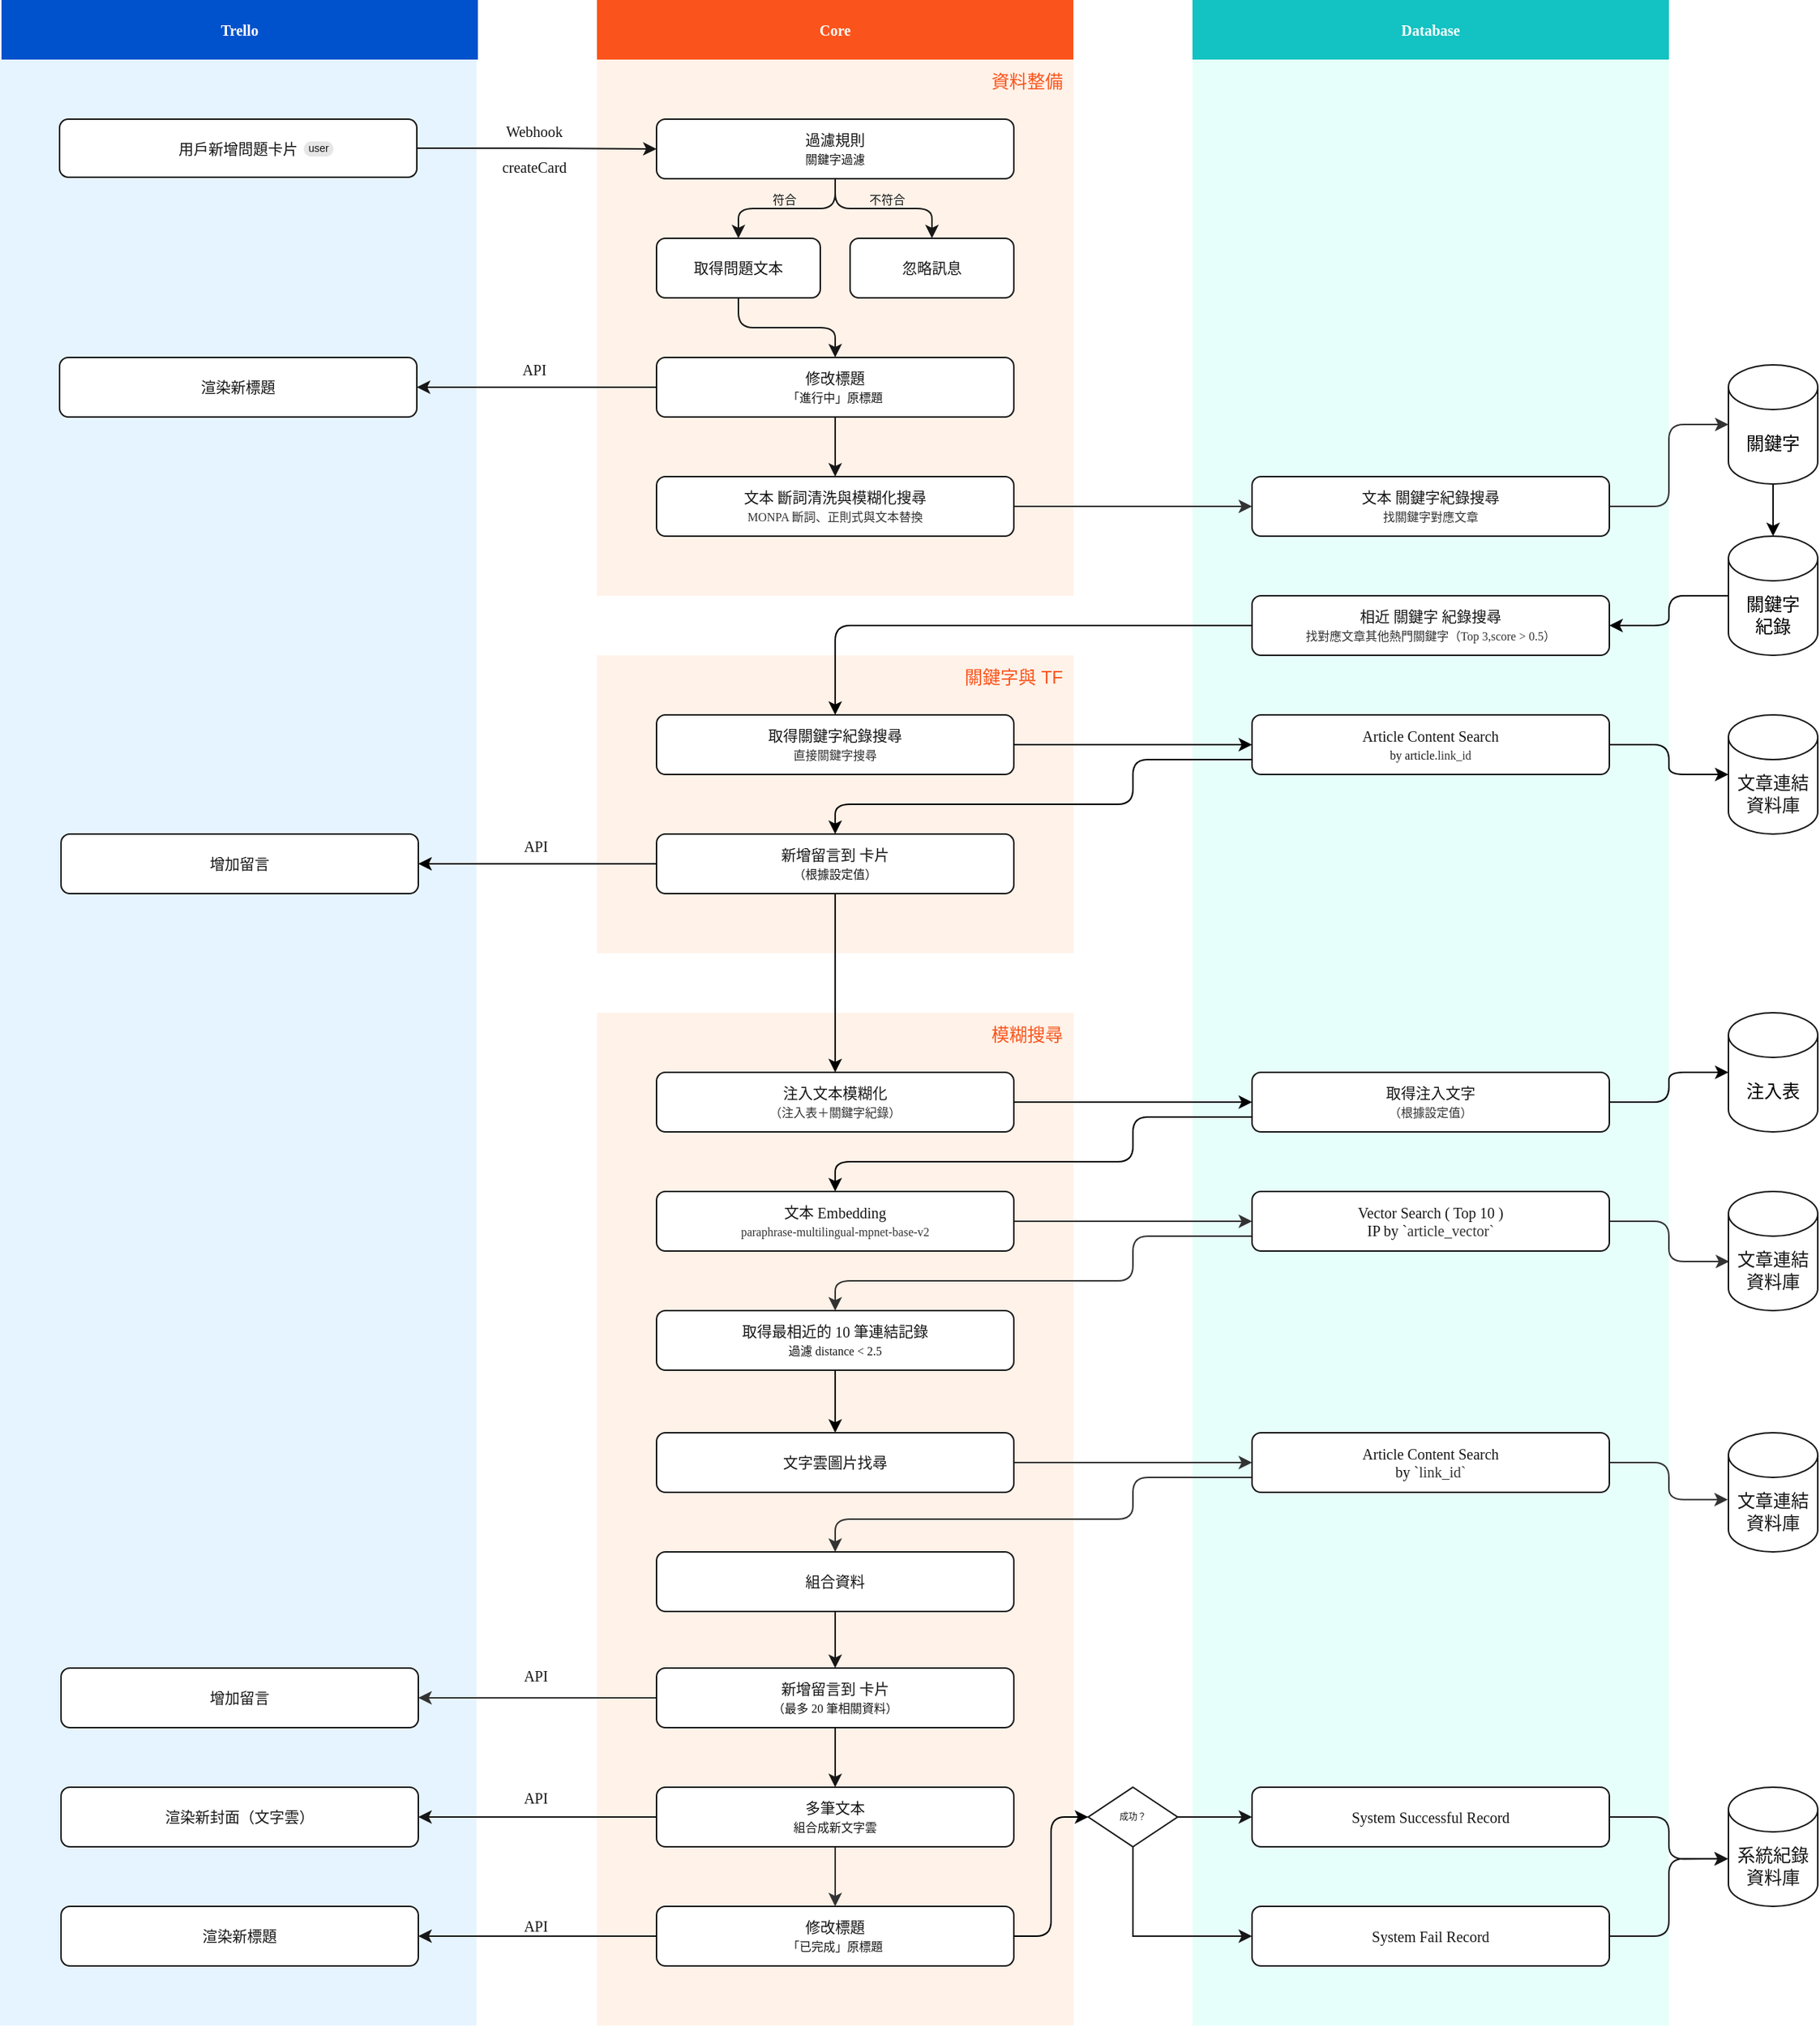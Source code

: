 <mxfile>
    <diagram name="WorkFlow" id="9sm9V-_68C3-Qy4svXuR">
        <mxGraphModel dx="767" dy="528" grid="1" gridSize="10" guides="1" tooltips="1" connect="1" arrows="1" fold="1" page="1" pageScale="1" pageWidth="827" pageHeight="1169" background="#ffffff" math="0" shadow="0">
            <root>
                <mxCell id="0"/>
                <mxCell id="1" parent="0"/>
                <mxCell id="O6NVzKSSJd5-l15zusu2-60" value="" style="rounded=0;whiteSpace=wrap;html=1;fillColor=#fff2e8;strokeColor=none;fontFamily=Verdana;fontSize=10;" vertex="1" parent="1">
                    <mxGeometry x="440" y="480" width="320" height="200" as="geometry"/>
                </mxCell>
                <mxCell id="60" value="" style="rounded=0;whiteSpace=wrap;html=1;fillColor=#fff2e8;strokeColor=none;fontFamily=Verdana;fontSize=10;" vertex="1" parent="1">
                    <mxGeometry x="440" y="80" width="320" height="360" as="geometry"/>
                </mxCell>
                <mxCell id="V8K_3CjFL63me8gpBaYt-1" value="" style="rounded=0;whiteSpace=wrap;html=1;fillColor=#e6f4ff;strokeColor=none;fontFamily=Verdana;fontSize=10;container=0;" parent="1" vertex="1">
                    <mxGeometry x="39" y="80" width="320" height="1320" as="geometry"/>
                </mxCell>
                <mxCell id="V8K_3CjFL63me8gpBaYt-2" value="Trello" style="rounded=0;whiteSpace=wrap;html=1;strokeColor=none;fillColor=#0052CC;fontStyle=1;fontColor=#ffffff;fontFamily=Verdana;fontSize=10;" parent="1" vertex="1">
                    <mxGeometry x="40" y="40" width="320" height="40" as="geometry"/>
                </mxCell>
                <mxCell id="V8K_3CjFL63me8gpBaYt-3" value="Core" style="rounded=0;whiteSpace=wrap;html=1;strokeColor=none;fillColor=#FA541C;fontStyle=1;fontColor=#FFFFFF;fontFamily=Verdana;fontSize=10;" parent="1" vertex="1">
                    <mxGeometry x="440" y="40" width="320" height="40" as="geometry"/>
                </mxCell>
                <mxCell id="V8K_3CjFL63me8gpBaYt-4" value="" style="rounded=0;whiteSpace=wrap;html=1;fillColor=#fff2e8;strokeColor=none;fontFamily=Verdana;fontSize=10;" parent="1" vertex="1">
                    <mxGeometry x="440" y="720" width="320" height="680" as="geometry"/>
                </mxCell>
                <mxCell id="V8K_3CjFL63me8gpBaYt-5" value="Database" style="rounded=0;whiteSpace=wrap;html=1;fontStyle=1;fontColor=#FFFFFF;fillColor=#13c2c2;strokeColor=none;fontFamily=Verdana;fontSize=10;" parent="1" vertex="1">
                    <mxGeometry x="840" y="40" width="320" height="40" as="geometry"/>
                </mxCell>
                <mxCell id="V8K_3CjFL63me8gpBaYt-6" value="" style="rounded=0;whiteSpace=wrap;html=1;fillColor=#e6fffb;strokeColor=none;fontFamily=Verdana;fontSize=10;" parent="1" vertex="1">
                    <mxGeometry x="840" y="80" width="320" height="1320" as="geometry"/>
                </mxCell>
                <mxCell id="V8K_3CjFL63me8gpBaYt-9" value="" style="edgeStyle=orthogonalEdgeStyle;rounded=0;orthogonalLoop=1;jettySize=auto;html=1;fontFamily=Verdana;fontSize=10;strokeColor=#171717;entryX=0;entryY=0.5;entryDx=0;entryDy=0;" parent="1" source="V8K_3CjFL63me8gpBaYt-7" target="48" edge="1">
                    <mxGeometry relative="1" as="geometry"/>
                </mxCell>
                <mxCell id="V8K_3CjFL63me8gpBaYt-11" style="edgeStyle=orthogonalEdgeStyle;rounded=1;orthogonalLoop=1;jettySize=auto;html=1;fontFamily=Verdana;fontSize=10;strokeColor=#171717;entryX=0.5;entryY=0;entryDx=0;entryDy=0;" parent="1" source="V8K_3CjFL63me8gpBaYt-8" target="41" edge="1">
                    <mxGeometry relative="1" as="geometry"/>
                </mxCell>
                <mxCell id="V8K_3CjFL63me8gpBaYt-8" value="取得問題文本" style="whiteSpace=wrap;html=1;rounded=1;fontFamily=Verdana;fontSize=10;fillColor=#FFFFFF;strokeColor=#171717;fontColor=#171717;" parent="1" vertex="1">
                    <mxGeometry x="480" y="200" width="110" height="40" as="geometry"/>
                </mxCell>
                <mxCell id="16" style="edgeStyle=none;rounded=1;html=1;entryX=0;entryY=0.5;entryDx=0;entryDy=0;strokeColor=#333333;" parent="1" source="V8K_3CjFL63me8gpBaYt-10" target="V8K_3CjFL63me8gpBaYt-28" edge="1">
                    <mxGeometry relative="1" as="geometry"/>
                </mxCell>
                <mxCell id="V8K_3CjFL63me8gpBaYt-10" value="文本 Embedding&lt;br style=&quot;font-size: 10px;&quot;&gt;&lt;font color=&quot;#333333&quot; style=&quot;font-size: 8px;&quot;&gt;paraphrase-multilingual-mpnet-base-v2&lt;/font&gt;" style="whiteSpace=wrap;html=1;rounded=1;fontFamily=Verdana;fontSize=10;fillColor=#FFFFFF;strokeColor=#171717;fontColor=#171717;" parent="1" vertex="1">
                    <mxGeometry x="480" y="840" width="240" height="40" as="geometry"/>
                </mxCell>
                <mxCell id="12" style="rounded=1;html=1;strokeColor=#333333;entryX=0;entryY=0.5;entryDx=0;entryDy=0;exitX=1;exitY=0.5;exitDx=0;exitDy=0;" parent="1" source="V8K_3CjFL63me8gpBaYt-18" target="3X4MqjeO4IpV3ZYWQY2A-2" edge="1">
                    <mxGeometry relative="1" as="geometry"/>
                </mxCell>
                <mxCell id="58" style="edgeStyle=orthogonalEdgeStyle;html=1;" edge="1" parent="1" source="V8K_3CjFL63me8gpBaYt-14" target="V8K_3CjFL63me8gpBaYt-18">
                    <mxGeometry relative="1" as="geometry"/>
                </mxCell>
                <mxCell id="V8K_3CjFL63me8gpBaYt-14" value="取得最相近的 10 筆連結記錄&lt;br&gt;&lt;font style=&quot;font-size: 8px;&quot;&gt;過濾&amp;nbsp;distance &amp;lt; 2.5&lt;/font&gt;" style="whiteSpace=wrap;html=1;rounded=1;fontFamily=Verdana;fontSize=10;fillColor=#FFFFFF;strokeColor=#171717;fontColor=#171717;" parent="1" vertex="1">
                    <mxGeometry x="480" y="920" width="240" height="40" as="geometry"/>
                </mxCell>
                <mxCell id="V8K_3CjFL63me8gpBaYt-18" value="文字雲圖片找尋" style="whiteSpace=wrap;html=1;rounded=1;fontFamily=Verdana;fontSize=10;fillColor=#FFFFFF;strokeColor=#171717;fontColor=#171717;" parent="1" vertex="1">
                    <mxGeometry x="480" y="1002" width="240" height="40" as="geometry"/>
                </mxCell>
                <mxCell id="V8K_3CjFL63me8gpBaYt-23" style="edgeStyle=orthogonalEdgeStyle;rounded=1;orthogonalLoop=1;jettySize=auto;html=1;entryX=0.5;entryY=0;entryDx=0;entryDy=0;fontFamily=Verdana;fontSize=10;strokeColor=#171717;" parent="1" source="V8K_3CjFL63me8gpBaYt-21" target="V8K_3CjFL63me8gpBaYt-22" edge="1">
                    <mxGeometry relative="1" as="geometry"/>
                </mxCell>
                <mxCell id="V8K_3CjFL63me8gpBaYt-21" value="組合資料" style="whiteSpace=wrap;html=1;rounded=1;fontFamily=Verdana;fontSize=10;fillColor=#FFFFFF;strokeColor=#171717;fontColor=#171717;" parent="1" vertex="1">
                    <mxGeometry x="480" y="1082" width="240" height="40" as="geometry"/>
                </mxCell>
                <mxCell id="V8K_3CjFL63me8gpBaYt-27" style="edgeStyle=orthogonalEdgeStyle;rounded=0;orthogonalLoop=1;jettySize=auto;html=1;fontFamily=Verdana;fontSize=10;strokeColor=#171717;" parent="1" source="V8K_3CjFL63me8gpBaYt-22" target="V8K_3CjFL63me8gpBaYt-26" edge="1">
                    <mxGeometry relative="1" as="geometry"/>
                </mxCell>
                <mxCell id="3" style="edgeStyle=none;rounded=1;html=1;entryX=1;entryY=0.5;entryDx=0;entryDy=0;exitX=0;exitY=0.5;exitDx=0;exitDy=0;strokeColor=#333333;" parent="1" source="V8K_3CjFL63me8gpBaYt-22" target="V8K_3CjFL63me8gpBaYt-38" edge="1">
                    <mxGeometry relative="1" as="geometry">
                        <Array as="points"/>
                    </mxGeometry>
                </mxCell>
                <mxCell id="V8K_3CjFL63me8gpBaYt-22" value="新增留言到 卡片&lt;br style=&quot;font-size: 10px;&quot;&gt;&lt;font style=&quot;font-size: 8px;&quot;&gt;（最多 20 筆相關資料）&lt;/font&gt;" style="whiteSpace=wrap;html=1;rounded=1;fontFamily=Verdana;fontSize=10;fillColor=#FFFFFF;strokeColor=#171717;fontColor=#171717;" parent="1" vertex="1">
                    <mxGeometry x="480" y="1160" width="240" height="40" as="geometry"/>
                </mxCell>
                <mxCell id="V8K_3CjFL63me8gpBaYt-36" style="edgeStyle=orthogonalEdgeStyle;rounded=1;orthogonalLoop=1;jettySize=auto;html=1;fontFamily=Verdana;fontSize=10;strokeColor=#171717;entryX=1;entryY=0.5;entryDx=0;entryDy=0;" parent="1" source="V8K_3CjFL63me8gpBaYt-26" target="V8K_3CjFL63me8gpBaYt-35" edge="1">
                    <mxGeometry relative="1" as="geometry">
                        <Array as="points">
                            <mxPoint x="430" y="1260"/>
                            <mxPoint x="430" y="1260"/>
                        </Array>
                    </mxGeometry>
                </mxCell>
                <mxCell id="29" style="edgeStyle=none;rounded=1;html=1;entryX=0.5;entryY=0;entryDx=0;entryDy=0;strokeColor=#333333;" parent="1" source="V8K_3CjFL63me8gpBaYt-26" target="24" edge="1">
                    <mxGeometry relative="1" as="geometry"/>
                </mxCell>
                <mxCell id="V8K_3CjFL63me8gpBaYt-26" value="&lt;div&gt;多筆文本&lt;/div&gt;&lt;div&gt;&lt;font style=&quot;font-size: 8px;&quot;&gt;組合成新文字雲&lt;/font&gt;&lt;/div&gt;" style="whiteSpace=wrap;html=1;rounded=1;fontFamily=Verdana;fontSize=10;fillColor=#FFFFFF;strokeColor=#171717;fontColor=#171717;" parent="1" vertex="1">
                    <mxGeometry x="480" y="1240" width="240" height="40" as="geometry"/>
                </mxCell>
                <mxCell id="17" style="edgeStyle=orthogonalEdgeStyle;rounded=1;html=1;exitX=0;exitY=0.75;exitDx=0;exitDy=0;entryX=0.5;entryY=0;entryDx=0;entryDy=0;strokeColor=#333333;" parent="1" source="V8K_3CjFL63me8gpBaYt-28" target="V8K_3CjFL63me8gpBaYt-14" edge="1">
                    <mxGeometry relative="1" as="geometry">
                        <Array as="points">
                            <mxPoint x="800" y="870"/>
                            <mxPoint x="800" y="900"/>
                            <mxPoint x="600" y="900"/>
                        </Array>
                    </mxGeometry>
                </mxCell>
                <mxCell id="21" style="edgeStyle=orthogonalEdgeStyle;rounded=1;html=1;strokeColor=#333333;entryX=0.008;entryY=0.588;entryDx=0;entryDy=0;entryPerimeter=0;" parent="1" source="V8K_3CjFL63me8gpBaYt-28" target="13" edge="1">
                    <mxGeometry relative="1" as="geometry">
                        <mxPoint x="1180" y="460" as="targetPoint"/>
                    </mxGeometry>
                </mxCell>
                <mxCell id="V8K_3CjFL63me8gpBaYt-28" value="Vector Search ( Top 10 )&lt;br&gt;IP by `&lt;span style=&quot;color: rgb(51, 51, 51); text-align: left;&quot;&gt;article_vector`&lt;/span&gt;" style="whiteSpace=wrap;html=1;rounded=1;fontFamily=Verdana;fontSize=10;fillColor=#FFFFFF;strokeColor=#171717;fontColor=#171717;" parent="1" vertex="1">
                    <mxGeometry x="880" y="840" width="240" height="40" as="geometry"/>
                </mxCell>
                <mxCell id="V8K_3CjFL63me8gpBaYt-34" value="Webhook&lt;br&gt;&lt;br&gt;createCard" style="text;html=1;align=center;verticalAlign=middle;whiteSpace=wrap;rounded=0;fontFamily=Verdana;fontSize=10;fontColor=#171717;" parent="1" vertex="1">
                    <mxGeometry x="368" y="125" width="60" height="30" as="geometry"/>
                </mxCell>
                <mxCell id="V8K_3CjFL63me8gpBaYt-35" value="渲染新封面（文字雲）" style="whiteSpace=wrap;html=1;rounded=1;fontFamily=Verdana;fontSize=10;fillColor=#FFFFFF;strokeColor=#171717;fontColor=#171717;" parent="1" vertex="1">
                    <mxGeometry x="80" y="1240" width="240" height="40" as="geometry"/>
                </mxCell>
                <mxCell id="V8K_3CjFL63me8gpBaYt-37" value="API&lt;br&gt;&lt;br&gt;&amp;nbsp;" style="text;html=1;strokeColor=none;fillColor=none;align=center;verticalAlign=middle;whiteSpace=wrap;rounded=0;fontFamily=Verdana;fontSize=10;fontColor=#171717;" parent="1" vertex="1">
                    <mxGeometry x="369" y="1244" width="60" height="30" as="geometry"/>
                </mxCell>
                <mxCell id="V8K_3CjFL63me8gpBaYt-38" value="增加留言" style="whiteSpace=wrap;html=1;rounded=1;fontFamily=Verdana;fontSize=10;fillColor=#FFFFFF;strokeColor=#171717;fontColor=#171717;" parent="1" vertex="1">
                    <mxGeometry x="80" y="1160" width="240" height="40" as="geometry"/>
                </mxCell>
                <mxCell id="20" style="edgeStyle=orthogonalEdgeStyle;rounded=1;html=1;entryX=-0.007;entryY=0.561;entryDx=0;entryDy=0;entryPerimeter=0;strokeColor=#333333;exitX=1;exitY=0.5;exitDx=0;exitDy=0;" parent="1" source="3X4MqjeO4IpV3ZYWQY2A-2" target="FDVRgcC-wKnDVl125Zgy-4" edge="1">
                    <mxGeometry relative="1" as="geometry"/>
                </mxCell>
                <mxCell id="22" style="edgeStyle=orthogonalEdgeStyle;rounded=1;html=1;entryX=0.5;entryY=0;entryDx=0;entryDy=0;strokeColor=#333333;exitX=0;exitY=0.75;exitDx=0;exitDy=0;" parent="1" source="3X4MqjeO4IpV3ZYWQY2A-2" target="V8K_3CjFL63me8gpBaYt-21" edge="1">
                    <mxGeometry relative="1" as="geometry">
                        <Array as="points">
                            <mxPoint x="800" y="1032"/>
                            <mxPoint x="800" y="1060"/>
                            <mxPoint x="600" y="1060"/>
                        </Array>
                    </mxGeometry>
                </mxCell>
                <mxCell id="3X4MqjeO4IpV3ZYWQY2A-2" value="Article Content Search&lt;br&gt;by `&lt;span style=&quot;color: rgb(51, 51, 51); text-align: left;&quot;&gt;link_id`&lt;/span&gt;" style="whiteSpace=wrap;html=1;rounded=1;fontFamily=Verdana;fontSize=10;fillColor=#FFFFFF;strokeColor=#171717;fontColor=#171717;" parent="1" vertex="1">
                    <mxGeometry x="880" y="1002" width="240" height="40" as="geometry"/>
                </mxCell>
                <mxCell id="V8K_3CjFL63me8gpBaYt-40" value="API&lt;br&gt;&lt;br&gt;&amp;nbsp;" style="text;html=1;strokeColor=none;fillColor=none;align=center;verticalAlign=middle;whiteSpace=wrap;rounded=0;fontFamily=Verdana;fontSize=10;rotation=0;fontColor=#171717;" parent="1" vertex="1">
                    <mxGeometry x="364" y="1162" width="70" height="30" as="geometry"/>
                </mxCell>
                <mxCell id="yYvPFHQDiT7R_AS0McZf-60" style="edgeStyle=orthogonalEdgeStyle;html=1;fontSize=6;fontColor=#fa541c;endArrow=classic;endFill=1;" edge="1" parent="1" source="FDVRgcC-wKnDVl125Zgy-2" target="3lyVW4Iy9-OT80bif2oz-60">
                    <mxGeometry relative="1" as="geometry"/>
                </mxCell>
                <mxCell id="FDVRgcC-wKnDVl125Zgy-2" value="&lt;span style=&quot;color: rgb(0, 0, 0);&quot;&gt;關鍵字&lt;/span&gt;" style="shape=cylinder3;whiteSpace=wrap;html=1;boundedLbl=1;backgroundOutline=1;size=15;fillColor=#FFFFFF;strokeColor=#171717;fontColor=#171717;fontFamily=Helvetica;" parent="1" vertex="1">
                    <mxGeometry x="1200" y="285" width="60" height="80" as="geometry"/>
                </mxCell>
                <mxCell id="FDVRgcC-wKnDVl125Zgy-4" value="文章連結資料庫" style="shape=cylinder3;whiteSpace=wrap;html=1;boundedLbl=1;backgroundOutline=1;size=15;fillColor=#FFFFFF;strokeColor=#171717;fontColor=#171717;" parent="1" vertex="1">
                    <mxGeometry x="1200" y="1002" width="60" height="80" as="geometry"/>
                </mxCell>
                <mxCell id="FDVRgcC-wKnDVl125Zgy-9" style="rounded=1;orthogonalLoop=1;jettySize=auto;html=1;entryX=-0.005;entryY=0.602;entryDx=0;entryDy=0;entryPerimeter=0;strokeColor=#171717;edgeStyle=orthogonalEdgeStyle;" parent="1" source="FDVRgcC-wKnDVl125Zgy-5" target="FDVRgcC-wKnDVl125Zgy-6" edge="1">
                    <mxGeometry relative="1" as="geometry"/>
                </mxCell>
                <mxCell id="FDVRgcC-wKnDVl125Zgy-5" value="System Successful Record" style="whiteSpace=wrap;html=1;rounded=1;fontFamily=Verdana;fontSize=10;fillColor=#FFFFFF;strokeColor=#171717;fontColor=#171717;" parent="1" vertex="1">
                    <mxGeometry x="880" y="1240" width="240" height="40" as="geometry"/>
                </mxCell>
                <mxCell id="FDVRgcC-wKnDVl125Zgy-6" value="系統紀錄資料庫" style="shape=cylinder3;whiteSpace=wrap;html=1;boundedLbl=1;backgroundOutline=1;size=15;fillColor=#FFFFFF;strokeColor=#171717;fontColor=#171717;" parent="1" vertex="1">
                    <mxGeometry x="1200" y="1240" width="60" height="80" as="geometry"/>
                </mxCell>
                <mxCell id="FDVRgcC-wKnDVl125Zgy-10" style="rounded=1;orthogonalLoop=1;jettySize=auto;html=1;entryX=-0.005;entryY=0.6;entryDx=0;entryDy=0;entryPerimeter=0;strokeColor=#171717;edgeStyle=orthogonalEdgeStyle;" parent="1" source="FDVRgcC-wKnDVl125Zgy-8" target="FDVRgcC-wKnDVl125Zgy-6" edge="1">
                    <mxGeometry relative="1" as="geometry">
                        <mxPoint x="1190" y="810" as="targetPoint"/>
                    </mxGeometry>
                </mxCell>
                <mxCell id="FDVRgcC-wKnDVl125Zgy-8" value="System Fail Record" style="whiteSpace=wrap;html=1;rounded=1;fontFamily=Verdana;fontSize=10;fillColor=#FFFFFF;strokeColor=#171717;fontColor=#171717;" parent="1" vertex="1">
                    <mxGeometry x="880" y="1320" width="240" height="40" as="geometry"/>
                </mxCell>
                <mxCell id="FDVRgcC-wKnDVl125Zgy-17" style="edgeStyle=orthogonalEdgeStyle;rounded=1;orthogonalLoop=1;jettySize=auto;html=1;entryX=0;entryY=0.5;entryDx=0;entryDy=0;strokeColor=#171717;exitX=1;exitY=0.5;exitDx=0;exitDy=0;" parent="1" source="FDVRgcC-wKnDVl125Zgy-16" target="FDVRgcC-wKnDVl125Zgy-5" edge="1">
                    <mxGeometry relative="1" as="geometry">
                        <Array as="points"/>
                    </mxGeometry>
                </mxCell>
                <mxCell id="FDVRgcC-wKnDVl125Zgy-18" style="edgeStyle=orthogonalEdgeStyle;rounded=0;orthogonalLoop=1;jettySize=auto;html=1;entryX=0;entryY=0.5;entryDx=0;entryDy=0;strokeColor=#171717;" parent="1" source="FDVRgcC-wKnDVl125Zgy-16" target="FDVRgcC-wKnDVl125Zgy-8" edge="1">
                    <mxGeometry relative="1" as="geometry">
                        <Array as="points">
                            <mxPoint x="800" y="1340"/>
                        </Array>
                    </mxGeometry>
                </mxCell>
                <mxCell id="FDVRgcC-wKnDVl125Zgy-16" value="成功？" style="rhombus;whiteSpace=wrap;html=1;fontSize=6;fillColor=#FFFFFF;strokeColor=#171717;fontColor=#171717;" parent="1" vertex="1">
                    <mxGeometry x="770" y="1240" width="60" height="40" as="geometry"/>
                </mxCell>
                <mxCell id="8" style="edgeStyle=none;rounded=1;html=1;strokeColor=#333333;" parent="1" source="2" target="18" edge="1">
                    <mxGeometry relative="1" as="geometry"/>
                </mxCell>
                <mxCell id="2" value="文本 斷詞清洗與模糊化搜尋&lt;br&gt;&lt;font style=&quot;font-size: 8px;&quot; color=&quot;#333333&quot;&gt;MONPA 斷詞、正則式與文本替換&lt;/font&gt;" style="whiteSpace=wrap;html=1;rounded=1;fontFamily=Verdana;fontSize=10;fillColor=#FFFFFF;strokeColor=#171717;fontColor=#171717;" parent="1" vertex="1">
                    <mxGeometry x="480" y="360" width="240" height="40" as="geometry"/>
                </mxCell>
                <mxCell id="13" value="文章連結資料庫" style="shape=cylinder3;whiteSpace=wrap;html=1;boundedLbl=1;backgroundOutline=1;size=15;fillColor=#FFFFFF;strokeColor=#171717;fontColor=#171717;fontFamily=Helvetica;" parent="1" vertex="1">
                    <mxGeometry x="1200" y="840" width="60" height="80" as="geometry"/>
                </mxCell>
                <mxCell id="23" style="edgeStyle=orthogonalEdgeStyle;rounded=1;html=1;entryX=0;entryY=0.5;entryDx=0;entryDy=0;entryPerimeter=0;strokeColor=#333333;fontFamily=Helvetica;fontSize=12;exitX=1;exitY=0.5;exitDx=0;exitDy=0;" parent="1" source="18" target="FDVRgcC-wKnDVl125Zgy-2" edge="1">
                    <mxGeometry relative="1" as="geometry"/>
                </mxCell>
                <mxCell id="18" value="文本 關鍵字紀錄搜尋&lt;br style=&quot;border-color: var(--border-color);&quot;&gt;&lt;font color=&quot;#333333&quot;&gt;&lt;span style=&quot;font-size: 8px;&quot;&gt;找關鍵字對應文章&lt;/span&gt;&lt;/font&gt;" style="whiteSpace=wrap;html=1;rounded=1;fontFamily=Verdana;fontSize=10;fillColor=#FFFFFF;strokeColor=#171717;fontColor=#171717;" parent="1" vertex="1">
                    <mxGeometry x="880" y="360" width="240" height="40" as="geometry"/>
                </mxCell>
                <mxCell id="57" style="edgeStyle=orthogonalEdgeStyle;html=1;entryX=0;entryY=0.5;entryDx=0;entryDy=0;exitX=1;exitY=0.5;exitDx=0;exitDy=0;" edge="1" parent="1" source="24" target="FDVRgcC-wKnDVl125Zgy-16">
                    <mxGeometry relative="1" as="geometry"/>
                </mxCell>
                <mxCell id="24" value="&lt;div&gt;修改標題&lt;/div&gt;&lt;div&gt;&lt;font style=&quot;font-size: 8px;&quot;&gt;「已完成」原標題&lt;/font&gt;&lt;/div&gt;" style="whiteSpace=wrap;html=1;rounded=1;fontFamily=Verdana;fontSize=10;fillColor=#FFFFFF;strokeColor=#171717;fontColor=#171717;" parent="1" vertex="1">
                    <mxGeometry x="480" y="1320" width="240" height="40" as="geometry"/>
                </mxCell>
                <mxCell id="26" value="渲染新標題" style="whiteSpace=wrap;html=1;rounded=1;fontFamily=Verdana;fontSize=10;fillColor=#FFFFFF;strokeColor=#171717;fontColor=#171717;" parent="1" vertex="1">
                    <mxGeometry x="80" y="1320" width="240" height="40" as="geometry"/>
                </mxCell>
                <mxCell id="27" style="edgeStyle=orthogonalEdgeStyle;rounded=1;orthogonalLoop=1;jettySize=auto;html=1;fontFamily=Verdana;fontSize=10;strokeColor=#171717;entryX=1;entryY=0.5;entryDx=0;entryDy=0;exitX=0;exitY=0.5;exitDx=0;exitDy=0;" parent="1" source="24" target="26" edge="1">
                    <mxGeometry relative="1" as="geometry">
                        <Array as="points">
                            <mxPoint x="440" y="1340"/>
                            <mxPoint x="440" y="1340"/>
                        </Array>
                        <mxPoint x="480" y="930.0" as="sourcePoint"/>
                        <mxPoint x="320" y="930" as="targetPoint"/>
                    </mxGeometry>
                </mxCell>
                <mxCell id="28" value="API&lt;br&gt;&lt;br&gt;&amp;nbsp;" style="text;html=1;strokeColor=none;fillColor=none;align=center;verticalAlign=middle;whiteSpace=wrap;rounded=0;fontFamily=Verdana;fontSize=10;fontColor=#171717;" parent="1" vertex="1">
                    <mxGeometry x="369" y="1330" width="60" height="30" as="geometry"/>
                </mxCell>
                <mxCell id="51" style="edgeStyle=none;rounded=1;html=1;entryX=0.5;entryY=0;entryDx=0;entryDy=0;strokeColor=#171717;fontSize=8;fontColor=#171717;startArrow=none;startFill=0;endArrow=classic;endFill=1;" parent="1" source="41" target="2" edge="1">
                    <mxGeometry relative="1" as="geometry"/>
                </mxCell>
                <mxCell id="41" value="&lt;div&gt;修改標題&lt;/div&gt;&lt;div&gt;&lt;font style=&quot;font-size: 8px;&quot;&gt;「進行中」原標題&lt;/font&gt;&lt;/div&gt;" style="whiteSpace=wrap;html=1;rounded=1;fontFamily=Verdana;fontSize=10;fillColor=#FFFFFF;strokeColor=#171717;fontColor=#171717;" parent="1" vertex="1">
                    <mxGeometry x="480" y="280" width="240" height="40" as="geometry"/>
                </mxCell>
                <mxCell id="42" value="API&lt;br&gt;&lt;br&gt;&amp;nbsp;" style="text;html=1;strokeColor=none;fillColor=none;align=center;verticalAlign=middle;whiteSpace=wrap;rounded=0;fontFamily=Verdana;fontSize=10;fontColor=#171717;" parent="1" vertex="1">
                    <mxGeometry x="368" y="285" width="60" height="30" as="geometry"/>
                </mxCell>
                <mxCell id="43" style="edgeStyle=orthogonalEdgeStyle;rounded=1;orthogonalLoop=1;jettySize=auto;html=1;fontFamily=Verdana;fontSize=10;strokeColor=#171717;entryX=1;entryY=0.5;entryDx=0;entryDy=0;exitX=0;exitY=0.5;exitDx=0;exitDy=0;" parent="1" source="41" target="44" edge="1">
                    <mxGeometry relative="1" as="geometry">
                        <Array as="points">
                            <mxPoint x="399" y="300"/>
                            <mxPoint x="399" y="300"/>
                        </Array>
                        <mxPoint x="479" y="290.0" as="sourcePoint"/>
                        <mxPoint x="319" y="290" as="targetPoint"/>
                    </mxGeometry>
                </mxCell>
                <mxCell id="44" value="渲染新標題" style="whiteSpace=wrap;html=1;rounded=1;fontFamily=Verdana;fontSize=10;fillColor=#FFFFFF;strokeColor=#171717;fontColor=#171717;" parent="1" vertex="1">
                    <mxGeometry x="79" y="280" width="240" height="40" as="geometry"/>
                </mxCell>
                <mxCell id="50" style="edgeStyle=none;rounded=1;html=1;strokeColor=#171717;fontSize=8;fontColor=#171717;startArrow=none;startFill=0;endArrow=classic;endFill=1;entryX=0.5;entryY=0;entryDx=0;entryDy=0;" parent="1" source="48" target="V8K_3CjFL63me8gpBaYt-8" edge="1">
                    <mxGeometry relative="1" as="geometry">
                        <Array as="points">
                            <mxPoint x="600" y="180"/>
                            <mxPoint x="535" y="180"/>
                        </Array>
                    </mxGeometry>
                </mxCell>
                <mxCell id="53" style="edgeStyle=none;rounded=1;html=1;entryX=0.5;entryY=0;entryDx=0;entryDy=0;strokeColor=#171717;fontSize=8;fontColor=#171717;startArrow=none;startFill=0;endArrow=classic;endFill=1;exitX=0.5;exitY=1;exitDx=0;exitDy=0;" parent="1" source="48" target="52" edge="1">
                    <mxGeometry relative="1" as="geometry">
                        <Array as="points">
                            <mxPoint x="600" y="180"/>
                            <mxPoint x="665" y="180"/>
                        </Array>
                    </mxGeometry>
                </mxCell>
                <mxCell id="48" value="過濾規則&lt;br&gt;&lt;font style=&quot;font-size: 8px;&quot;&gt;關鍵字過濾&lt;/font&gt;" style="whiteSpace=wrap;html=1;rounded=1;fontFamily=Verdana;fontSize=10;fillColor=#FFFFFF;strokeColor=#171717;fontColor=#171717;" parent="1" vertex="1">
                    <mxGeometry x="480" y="120" width="240" height="40" as="geometry"/>
                </mxCell>
                <mxCell id="52" value="忽略訊息" style="whiteSpace=wrap;html=1;rounded=1;fontFamily=Verdana;fontSize=10;fillColor=#FFFFFF;strokeColor=#171717;fontColor=#171717;" parent="1" vertex="1">
                    <mxGeometry x="610" y="200" width="110" height="40" as="geometry"/>
                </mxCell>
                <mxCell id="54" value="符合" style="text;html=1;strokeColor=none;fillColor=none;align=center;verticalAlign=middle;whiteSpace=wrap;rounded=0;fontSize=8;fontColor=#171717;" parent="1" vertex="1">
                    <mxGeometry x="536" y="159" width="60" height="30" as="geometry"/>
                </mxCell>
                <mxCell id="55" value="不符合" style="text;html=1;strokeColor=none;fillColor=none;align=center;verticalAlign=middle;whiteSpace=wrap;rounded=0;fontSize=8;fontColor=#171717;" parent="1" vertex="1">
                    <mxGeometry x="605" y="159" width="60" height="30" as="geometry"/>
                </mxCell>
                <mxCell id="b6GrLiErey0Of1STupIO-60" value="模糊搜尋" style="text;html=1;strokeColor=none;fillColor=none;align=right;verticalAlign=middle;whiteSpace=wrap;rounded=0;spacingLeft=0;spacingRight=5;fontColor=#fa541c;" vertex="1" parent="1">
                    <mxGeometry x="620" y="720" width="140" height="30" as="geometry"/>
                </mxCell>
                <mxCell id="V8K_3CjFL63me8gpBaYt-7" value="用戶新增問題卡片" style="rounded=1;whiteSpace=wrap;html=1;fontFamily=Verdana;fontSize=10;fillColor=#FFFFFF;strokeColor=#171717;fontColor=#171717;" parent="1" vertex="1">
                    <mxGeometry x="79" y="120" width="240" height="39" as="geometry"/>
                </mxCell>
                <mxCell id="39" value="user" style="rounded=1;whiteSpace=wrap;html=1;fontSize=7;fontColor=#171717;fillColor=#E6E6E6;arcSize=50;strokeColor=none;verticalAlign=top;spacing=-4;horizontal=1;" parent="1" vertex="1">
                    <mxGeometry x="243" y="134.843" width="20" height="10.312" as="geometry"/>
                </mxCell>
                <mxCell id="TawNmLl8pvngQTQl_of--70" style="edgeStyle=orthogonalEdgeStyle;html=1;entryX=0;entryY=0.5;entryDx=0;entryDy=0;fontSize=6;fontColor=#fa541c;endArrow=classic;endFill=1;" edge="1" parent="1" source="59" target="TawNmLl8pvngQTQl_of--68">
                    <mxGeometry relative="1" as="geometry"/>
                </mxCell>
                <mxCell id="59" value="取得關鍵字紀錄搜尋&lt;br&gt;&lt;font color=&quot;#333333&quot;&gt;&lt;span style=&quot;font-size: 8px;&quot;&gt;直接關鍵字搜尋&lt;/span&gt;&lt;br&gt;&lt;/font&gt;" style="whiteSpace=wrap;html=1;rounded=1;fontFamily=Verdana;fontSize=10;fillColor=#FFFFFF;strokeColor=#171717;fontColor=#171717;" vertex="1" parent="1">
                    <mxGeometry x="480" y="520" width="240" height="40" as="geometry"/>
                </mxCell>
                <mxCell id="Mo8Z5pllItz8-vd6rpdW-64" style="edgeStyle=orthogonalEdgeStyle;html=1;entryX=1;entryY=0.5;entryDx=0;entryDy=0;fontSize=6;fontColor=#fa541c;endArrow=classic;endFill=1;" edge="1" parent="1" source="3lyVW4Iy9-OT80bif2oz-60" target="yYvPFHQDiT7R_AS0McZf-62">
                    <mxGeometry relative="1" as="geometry"/>
                </mxCell>
                <mxCell id="3lyVW4Iy9-OT80bif2oz-60" value="&lt;span style=&quot;color: rgb(0, 0, 0);&quot;&gt;關鍵字&lt;br&gt;紀錄&lt;/span&gt;" style="shape=cylinder3;whiteSpace=wrap;html=1;boundedLbl=1;backgroundOutline=1;size=15;fillColor=#FFFFFF;strokeColor=#171717;fontColor=#171717;fontFamily=Helvetica;" vertex="1" parent="1">
                    <mxGeometry x="1200" y="400" width="60" height="80" as="geometry"/>
                </mxCell>
                <mxCell id="Mo8Z5pllItz8-vd6rpdW-65" style="edgeStyle=orthogonalEdgeStyle;html=1;fontSize=6;fontColor=#fa541c;endArrow=classic;endFill=1;" edge="1" parent="1" source="yYvPFHQDiT7R_AS0McZf-62" target="59">
                    <mxGeometry relative="1" as="geometry"/>
                </mxCell>
                <mxCell id="yYvPFHQDiT7R_AS0McZf-62" value="相近 關鍵字 紀錄搜尋&lt;br style=&quot;border-color: var(--border-color);&quot;&gt;&lt;font color=&quot;#333333&quot;&gt;&lt;span style=&quot;font-size: 8px;&quot;&gt;找對應文章其他熱門關鍵字&lt;/span&gt;&lt;/font&gt;&lt;span style=&quot;color: rgb(51, 51, 51); font-size: 8px;&quot;&gt;（Top 3,score &amp;gt; 0.5）&lt;/span&gt;" style="whiteSpace=wrap;html=1;rounded=1;fontFamily=Verdana;fontSize=10;fillColor=#FFFFFF;strokeColor=#171717;fontColor=#171717;" vertex="1" parent="1">
                    <mxGeometry x="880" y="440" width="240" height="40" as="geometry"/>
                </mxCell>
                <mxCell id="Mo8Z5pllItz8-vd6rpdW-61" value="資料整備" style="text;html=1;strokeColor=none;fillColor=none;align=right;verticalAlign=middle;whiteSpace=wrap;rounded=0;spacingLeft=0;spacingRight=5;fontColor=#fa541c;" vertex="1" parent="1">
                    <mxGeometry x="620" y="80" width="140" height="30" as="geometry"/>
                </mxCell>
                <mxCell id="Mo8Z5pllItz8-vd6rpdW-62" value="關鍵字與 TF" style="text;html=1;strokeColor=none;fillColor=none;align=right;verticalAlign=middle;whiteSpace=wrap;rounded=0;spacingLeft=0;spacingRight=5;fontColor=#fa541c;" vertex="1" parent="1">
                    <mxGeometry x="620" y="480" width="140" height="30" as="geometry"/>
                </mxCell>
                <mxCell id="Mo8Z5pllItz8-vd6rpdW-68" style="edgeStyle=orthogonalEdgeStyle;html=1;fontSize=6;fontColor=#fa541c;endArrow=classic;endFill=1;" edge="1" parent="1" source="Mo8Z5pllItz8-vd6rpdW-66" target="Mo8Z5pllItz8-vd6rpdW-67">
                    <mxGeometry relative="1" as="geometry"/>
                </mxCell>
                <mxCell id="IBQnQ9EwO05hD34FjwUL-61" style="edgeStyle=orthogonalEdgeStyle;html=1;fontSize=8;fontColor=#fa541c;endArrow=classic;endFill=1;" edge="1" parent="1" source="Mo8Z5pllItz8-vd6rpdW-66" target="TawNmLl8pvngQTQl_of--60">
                    <mxGeometry relative="1" as="geometry"/>
                </mxCell>
                <mxCell id="Mo8Z5pllItz8-vd6rpdW-66" value="&lt;div style=&quot;&quot;&gt;新增留言到 卡片&lt;/div&gt;&lt;div style=&quot;&quot;&gt;&lt;font style=&quot;font-size: 8px;&quot;&gt;（根據設定值）&lt;/font&gt;&lt;/div&gt;" style="whiteSpace=wrap;html=1;rounded=1;fontFamily=Verdana;fontSize=10;fillColor=#FFFFFF;strokeColor=#171717;fontColor=#171717;" vertex="1" parent="1">
                    <mxGeometry x="480" y="600" width="240" height="40" as="geometry"/>
                </mxCell>
                <mxCell id="Mo8Z5pllItz8-vd6rpdW-67" value="增加留言" style="whiteSpace=wrap;html=1;rounded=1;fontFamily=Verdana;fontSize=10;fillColor=#FFFFFF;strokeColor=#171717;fontColor=#171717;" vertex="1" parent="1">
                    <mxGeometry x="80" y="600" width="240" height="40" as="geometry"/>
                </mxCell>
                <mxCell id="Mo8Z5pllItz8-vd6rpdW-69" value="API&lt;br&gt;&lt;br&gt;&amp;nbsp;" style="text;html=1;strokeColor=none;fillColor=none;align=center;verticalAlign=middle;whiteSpace=wrap;rounded=0;fontFamily=Verdana;fontSize=10;rotation=0;fontColor=#171717;" vertex="1" parent="1">
                    <mxGeometry x="364" y="605" width="70" height="30" as="geometry"/>
                </mxCell>
                <mxCell id="TawNmLl8pvngQTQl_of--65" style="edgeStyle=orthogonalEdgeStyle;html=1;entryX=0;entryY=0.5;entryDx=0;entryDy=0;fontSize=6;fontColor=#fa541c;endArrow=classic;endFill=1;" edge="1" parent="1" source="TawNmLl8pvngQTQl_of--60" target="TawNmLl8pvngQTQl_of--61">
                    <mxGeometry relative="1" as="geometry"/>
                </mxCell>
                <mxCell id="IBQnQ9EwO05hD34FjwUL-60" style="edgeStyle=orthogonalEdgeStyle;html=1;fontSize=8;fontColor=#fa541c;endArrow=classic;endFill=1;exitX=0;exitY=0.75;exitDx=0;exitDy=0;" edge="1" parent="1" source="TawNmLl8pvngQTQl_of--61" target="V8K_3CjFL63me8gpBaYt-10">
                    <mxGeometry relative="1" as="geometry">
                        <Array as="points">
                            <mxPoint x="800" y="790"/>
                            <mxPoint x="800" y="820"/>
                            <mxPoint x="600" y="820"/>
                        </Array>
                    </mxGeometry>
                </mxCell>
                <mxCell id="TawNmLl8pvngQTQl_of--60" value="注入文本模糊化&lt;br&gt;&lt;font color=&quot;#333333&quot;&gt;&lt;span style=&quot;font-size: 8px;&quot;&gt;（注入表＋關鍵字紀錄）&lt;/span&gt;&lt;br&gt;&lt;/font&gt;" style="whiteSpace=wrap;html=1;rounded=1;fontFamily=Verdana;fontSize=10;fillColor=#FFFFFF;strokeColor=#171717;fontColor=#171717;" vertex="1" parent="1">
                    <mxGeometry x="480" y="760" width="240" height="40" as="geometry"/>
                </mxCell>
                <mxCell id="IBQnQ9EwO05hD34FjwUL-62" style="edgeStyle=orthogonalEdgeStyle;html=1;fontSize=8;fontColor=#fa541c;endArrow=classic;endFill=1;" edge="1" parent="1" source="TawNmLl8pvngQTQl_of--61" target="TawNmLl8pvngQTQl_of--62">
                    <mxGeometry relative="1" as="geometry"/>
                </mxCell>
                <mxCell id="TawNmLl8pvngQTQl_of--61" value="取得注入文字&lt;br&gt;&lt;font color=&quot;#333333&quot;&gt;&lt;span style=&quot;font-size: 8px;&quot;&gt;（根據設定值）&lt;/span&gt;&lt;br&gt;&lt;/font&gt;" style="whiteSpace=wrap;html=1;rounded=1;fontFamily=Verdana;fontSize=10;fillColor=#FFFFFF;strokeColor=#171717;fontColor=#171717;" vertex="1" parent="1">
                    <mxGeometry x="880" y="760" width="240" height="40" as="geometry"/>
                </mxCell>
                <mxCell id="TawNmLl8pvngQTQl_of--62" value="&lt;font color=&quot;#000000&quot;&gt;注入表&lt;/font&gt;" style="shape=cylinder3;whiteSpace=wrap;html=1;boundedLbl=1;backgroundOutline=1;size=15;fillColor=#FFFFFF;strokeColor=#171717;fontColor=#171717;fontFamily=Helvetica;" vertex="1" parent="1">
                    <mxGeometry x="1200" y="720" width="60" height="80" as="geometry"/>
                </mxCell>
                <mxCell id="TawNmLl8pvngQTQl_of--71" style="edgeStyle=orthogonalEdgeStyle;html=1;entryX=0.5;entryY=0;entryDx=0;entryDy=0;fontSize=6;fontColor=#fa541c;endArrow=classic;endFill=1;exitX=0;exitY=0.75;exitDx=0;exitDy=0;" edge="1" parent="1" source="TawNmLl8pvngQTQl_of--68" target="Mo8Z5pllItz8-vd6rpdW-66">
                    <mxGeometry relative="1" as="geometry">
                        <Array as="points">
                            <mxPoint x="800" y="550"/>
                            <mxPoint x="800" y="580"/>
                            <mxPoint x="600" y="580"/>
                        </Array>
                    </mxGeometry>
                </mxCell>
                <mxCell id="TawNmLl8pvngQTQl_of--67" value="文章連結資料庫" style="shape=cylinder3;whiteSpace=wrap;html=1;boundedLbl=1;backgroundOutline=1;size=15;fillColor=#FFFFFF;strokeColor=#171717;fontColor=#171717;fontFamily=Helvetica;" vertex="1" parent="1">
                    <mxGeometry x="1200" y="520" width="60" height="80" as="geometry"/>
                </mxCell>
                <mxCell id="TawNmLl8pvngQTQl_of--69" style="edgeStyle=orthogonalEdgeStyle;html=1;entryX=0;entryY=0.5;entryDx=0;entryDy=0;entryPerimeter=0;fontSize=6;fontColor=#fa541c;endArrow=classic;endFill=1;" edge="1" parent="1" source="TawNmLl8pvngQTQl_of--68" target="TawNmLl8pvngQTQl_of--67">
                    <mxGeometry relative="1" as="geometry"/>
                </mxCell>
                <mxCell id="TawNmLl8pvngQTQl_of--68" value="Article Content Search&lt;br&gt;&lt;font style=&quot;font-size: 8px;&quot;&gt;by article.&lt;span style=&quot;color: rgb(51, 51, 51); text-align: left;&quot;&gt;link_id&lt;/span&gt;&lt;/font&gt;" style="whiteSpace=wrap;html=1;rounded=1;fontFamily=Verdana;fontSize=10;fillColor=#FFFFFF;strokeColor=#171717;fontColor=#171717;" vertex="1" parent="1">
                    <mxGeometry x="880" y="520" width="240" height="40" as="geometry"/>
                </mxCell>
            </root>
        </mxGraphModel>
    </diagram>
    <diagram id="NjHJDiBvr_j0wRpEACfi" name="ER Model">
        <mxGraphModel dx="310" dy="311" grid="1" gridSize="10" guides="1" tooltips="1" connect="1" arrows="1" fold="1" page="1" pageScale="1" pageWidth="827" pageHeight="1169" math="0" shadow="0">
            <root>
                <mxCell id="0"/>
                <mxCell id="1" parent="0"/>
                <mxCell id="CfCmMPFBTaR5HQ3P2HDH-1" value="文章 article (mongodb)" style="swimlane;fontStyle=0;childLayout=stackLayout;horizontal=1;startSize=30;horizontalStack=0;resizeParent=1;resizeParentMax=0;resizeLast=0;collapsible=1;marginBottom=0;whiteSpace=wrap;html=1;fillColor=#95de64;swimlaneFillColor=#f6ffed;strokeColor=#82b366;" vertex="1" parent="1">
                    <mxGeometry x="40" y="280" width="240" height="330" as="geometry"/>
                </mxCell>
                <mxCell id="CfCmMPFBTaR5HQ3P2HDH-2" value="文章編號：_id (auto) (PK)" style="text;strokeColor=none;fillColor=none;align=left;verticalAlign=middle;spacingLeft=4;spacingRight=4;overflow=hidden;points=[[0,0.5],[1,0.5]];portConstraint=eastwest;rotatable=0;whiteSpace=wrap;html=1;fontStyle=1" vertex="1" parent="CfCmMPFBTaR5HQ3P2HDH-1">
                    <mxGeometry y="30" width="240" height="30" as="geometry"/>
                </mxCell>
                <mxCell id="CfCmMPFBTaR5HQ3P2HDH-3" value="&lt;span style=&quot;color: rgb(51, 51, 51); font-family: Verdana; font-size: 10px;&quot;&gt;關聯用文章ID：link_id&amp;nbsp;(str) (FK)&lt;/span&gt;" style="text;strokeColor=none;fillColor=none;align=left;verticalAlign=middle;spacingLeft=4;spacingRight=4;overflow=hidden;points=[[0,0.5],[1,0.5]];portConstraint=eastwest;rotatable=0;whiteSpace=wrap;html=1;" vertex="1" parent="CfCmMPFBTaR5HQ3P2HDH-1">
                    <mxGeometry y="60" width="240" height="30" as="geometry"/>
                </mxCell>
                <mxCell id="CfCmMPFBTaR5HQ3P2HDH-4" value="&lt;span style=&quot;color: rgb(51, 51, 51); font-family: Verdana; font-size: 10px;&quot;&gt;文章標題：&lt;/span&gt;&lt;span style=&quot;color: rgb(51, 51, 51); font-family: Verdana; font-size: 10px;&quot;&gt;title&amp;nbsp;(str)&lt;/span&gt;" style="text;strokeColor=none;fillColor=none;align=left;verticalAlign=middle;spacingLeft=4;spacingRight=4;overflow=hidden;points=[[0,0.5],[1,0.5]];portConstraint=eastwest;rotatable=0;whiteSpace=wrap;html=1;" vertex="1" parent="CfCmMPFBTaR5HQ3P2HDH-1">
                    <mxGeometry y="90" width="240" height="30" as="geometry"/>
                </mxCell>
                <mxCell id="CfCmMPFBTaR5HQ3P2HDH-5" value="&lt;span style=&quot;border-color: var(--border-color); color: rgb(51, 51, 51); font-family: Verdana; font-size: 10px;&quot;&gt;文章網址：url&lt;/span&gt;&lt;font style=&quot;border-color: var(--border-color); color: rgb(51, 51, 51); font-family: Verdana; font-size: 10px;&quot;&gt;&amp;nbsp;(str 200)&lt;/font&gt;" style="text;strokeColor=none;fillColor=none;align=left;verticalAlign=middle;spacingLeft=4;spacingRight=4;overflow=hidden;points=[[0,0.5],[1,0.5]];portConstraint=eastwest;rotatable=0;whiteSpace=wrap;html=1;" vertex="1" parent="CfCmMPFBTaR5HQ3P2HDH-1">
                    <mxGeometry y="120" width="240" height="30" as="geometry"/>
                </mxCell>
                <mxCell id="CfCmMPFBTaR5HQ3P2HDH-6" value="&lt;span style=&quot;border-color: var(--border-color); color: rgb(51, 51, 51); font-family: Verdana; font-size: 10px;&quot;&gt;文章文本：content&amp;nbsp;&lt;/span&gt;&lt;font style=&quot;border-color: var(--border-color); color: rgb(51, 51, 51); font-family: Verdana; font-size: 10px;&quot;&gt;(str)&lt;/font&gt;" style="text;strokeColor=none;fillColor=none;align=left;verticalAlign=middle;spacingLeft=4;spacingRight=4;overflow=hidden;points=[[0,0.5],[1,0.5]];portConstraint=eastwest;rotatable=0;whiteSpace=wrap;html=1;" vertex="1" parent="CfCmMPFBTaR5HQ3P2HDH-1">
                    <mxGeometry y="150" width="240" height="30" as="geometry"/>
                </mxCell>
                <mxCell id="CfCmMPFBTaR5HQ3P2HDH-7" value="&lt;span style=&quot;border-color: var(--border-color); color: rgb(51, 51, 51); font-family: Verdana; font-size: 10px;&quot;&gt;文字雲路徑：wordcloud_path&lt;/span&gt;&lt;font style=&quot;border-color: var(--border-color); color: rgb(51, 51, 51); font-family: Verdana; font-size: 10px;&quot;&gt;&amp;nbsp;(str)&lt;/font&gt;" style="text;strokeColor=none;fillColor=none;align=left;verticalAlign=middle;spacingLeft=4;spacingRight=4;overflow=hidden;points=[[0,0.5],[1,0.5]];portConstraint=eastwest;rotatable=0;whiteSpace=wrap;html=1;" vertex="1" parent="CfCmMPFBTaR5HQ3P2HDH-1">
                    <mxGeometry y="180" width="240" height="30" as="geometry"/>
                </mxCell>
                <mxCell id="CfCmMPFBTaR5HQ3P2HDH-8" value="&lt;span style=&quot;border-color: var(--border-color); color: rgb(51, 51, 51); font-family: Verdana; font-size: 10px;&quot;&gt;文章標籤：tag&amp;nbsp;&lt;/span&gt;&lt;font style=&quot;border-color: var(--border-color); color: rgb(51, 51, 51); font-family: Verdana; font-size: 10px;&quot;&gt;(str)&lt;/font&gt;" style="text;strokeColor=none;fillColor=none;align=left;verticalAlign=middle;spacingLeft=4;spacingRight=4;overflow=hidden;points=[[0,0.5],[1,0.5]];portConstraint=eastwest;rotatable=0;whiteSpace=wrap;html=1;" vertex="1" parent="CfCmMPFBTaR5HQ3P2HDH-1">
                    <mxGeometry y="210" width="240" height="30" as="geometry"/>
                </mxCell>
                <mxCell id="CfCmMPFBTaR5HQ3P2HDH-9" value="&lt;span style=&quot;border-color: var(--border-color); color: rgb(51, 51, 51); font-family: Verdana; font-size: 10px;&quot;&gt;文章分類：class&amp;nbsp;&lt;/span&gt;&lt;font style=&quot;border-color: var(--border-color); color: rgb(51, 51, 51); font-family: Verdana; font-size: 10px;&quot;&gt;(str)&lt;/font&gt;" style="text;strokeColor=none;fillColor=none;align=left;verticalAlign=middle;spacingLeft=4;spacingRight=4;overflow=hidden;points=[[0,0.5],[1,0.5]];portConstraint=eastwest;rotatable=0;whiteSpace=wrap;html=1;" vertex="1" parent="CfCmMPFBTaR5HQ3P2HDH-1">
                    <mxGeometry y="240" width="240" height="30" as="geometry"/>
                </mxCell>
                <mxCell id="CfCmMPFBTaR5HQ3P2HDH-10" value="&lt;span style=&quot;border-color: var(--border-color); color: rgb(51, 51, 51); font-family: Verdana; font-size: 10px;&quot;&gt;文章前三高TF：tf&amp;nbsp;&lt;/span&gt;&lt;font style=&quot;border-color: var(--border-color); color: rgb(51, 51, 51); font-family: Verdana; font-size: 10px;&quot;&gt;(str)&lt;/font&gt;" style="text;strokeColor=none;fillColor=none;align=left;verticalAlign=middle;spacingLeft=4;spacingRight=4;overflow=hidden;points=[[0,0.5],[1,0.5]];portConstraint=eastwest;rotatable=0;whiteSpace=wrap;html=1;" vertex="1" parent="CfCmMPFBTaR5HQ3P2HDH-1">
                    <mxGeometry y="270" width="240" height="30" as="geometry"/>
                </mxCell>
                <mxCell id="CfCmMPFBTaR5HQ3P2HDH-11" value="&lt;span style=&quot;border-color: var(--border-color); font-family: Verdana; font-size: 10px;&quot;&gt;文章向量 棄用：values&amp;nbsp;&lt;/span&gt;&lt;font style=&quot;border-color: var(--border-color); font-family: Verdana; font-size: 10px;&quot;&gt;(str)&lt;/font&gt;" style="text;strokeColor=none;fillColor=none;align=left;verticalAlign=middle;spacingLeft=4;spacingRight=4;overflow=hidden;points=[[0,0.5],[1,0.5]];portConstraint=eastwest;rotatable=0;whiteSpace=wrap;html=1;fontColor=#808080;" vertex="1" parent="CfCmMPFBTaR5HQ3P2HDH-1">
                    <mxGeometry y="300" width="240" height="30" as="geometry"/>
                </mxCell>
                <mxCell id="CfCmMPFBTaR5HQ3P2HDH-12" value="關鍵字紀錄 keyword_record&amp;nbsp; (mongodb)" style="swimlane;fontStyle=0;childLayout=stackLayout;horizontal=1;startSize=30;horizontalStack=0;resizeParent=1;resizeParentMax=0;resizeLast=0;collapsible=1;marginBottom=0;whiteSpace=wrap;html=1;swimlaneFillColor=#f6ffed;fillColor=#95de64;strokeColor=#82b366;" vertex="1" parent="1">
                    <mxGeometry x="360" y="280" width="240" height="210" as="geometry"/>
                </mxCell>
                <mxCell id="CfCmMPFBTaR5HQ3P2HDH-13" value="對應表編號：_id (auto) (PK)" style="text;strokeColor=none;fillColor=none;align=left;verticalAlign=middle;spacingLeft=4;spacingRight=4;overflow=hidden;points=[[0,0.5],[1,0.5]];portConstraint=eastwest;rotatable=0;whiteSpace=wrap;html=1;fontStyle=1" vertex="1" parent="CfCmMPFBTaR5HQ3P2HDH-12">
                    <mxGeometry y="30" width="240" height="30" as="geometry"/>
                </mxCell>
                <mxCell id="CfCmMPFBTaR5HQ3P2HDH-14" value="&lt;font face=&quot;Verdana&quot; color=&quot;#333333&quot;&gt;&lt;span style=&quot;font-size: 10px;&quot;&gt;文章編號：article_id (FK)&lt;/span&gt;&lt;/font&gt;" style="text;strokeColor=none;fillColor=none;align=left;verticalAlign=middle;spacingLeft=4;spacingRight=4;overflow=hidden;points=[[0,0.5],[1,0.5]];portConstraint=eastwest;rotatable=0;whiteSpace=wrap;html=1;fontStyle=0" vertex="1" parent="CfCmMPFBTaR5HQ3P2HDH-12">
                    <mxGeometry y="60" width="240" height="30" as="geometry"/>
                </mxCell>
                <mxCell id="CfCmMPFBTaR5HQ3P2HDH-15" value="&lt;font face=&quot;Verdana&quot; color=&quot;#333333&quot;&gt;&lt;span style=&quot;font-size: 10px;&quot;&gt;關鍵字編號&lt;/span&gt;&lt;/font&gt;&lt;span style=&quot;color: rgb(51, 51, 51); font-family: Verdana; font-size: 10px;&quot;&gt;：&lt;/span&gt;&lt;font face=&quot;Verdana&quot; color=&quot;#333333&quot;&gt;&lt;span style=&quot;font-size: 10px;&quot;&gt;keyword_id (FK)&lt;/span&gt;&lt;/font&gt;" style="text;strokeColor=none;fillColor=none;align=left;verticalAlign=middle;spacingLeft=4;spacingRight=4;overflow=hidden;points=[[0,0.5],[1,0.5]];portConstraint=eastwest;rotatable=0;whiteSpace=wrap;html=1;fontStyle=0" vertex="1" parent="CfCmMPFBTaR5HQ3P2HDH-12">
                    <mxGeometry y="90" width="240" height="30" as="geometry"/>
                </mxCell>
                <mxCell id="CfCmMPFBTaR5HQ3P2HDH-16" value="&lt;font face=&quot;Verdana&quot; color=&quot;#333333&quot;&gt;&lt;span style=&quot;font-size: 10px;&quot;&gt;TF 數值&lt;/span&gt;&lt;/font&gt;&lt;span style=&quot;color: rgb(51, 51, 51); font-family: Verdana; font-size: 10px; font-weight: 700;&quot;&gt;：&lt;/span&gt;&lt;font face=&quot;Verdana&quot; color=&quot;#333333&quot;&gt;&lt;span style=&quot;font-size: 10px;&quot;&gt;tf_value (float)&lt;/span&gt;&lt;/font&gt;" style="text;strokeColor=none;fillColor=none;align=left;verticalAlign=middle;spacingLeft=4;spacingRight=4;overflow=hidden;points=[[0,0.5],[1,0.5]];portConstraint=eastwest;rotatable=0;whiteSpace=wrap;html=1;" vertex="1" parent="CfCmMPFBTaR5HQ3P2HDH-12">
                    <mxGeometry y="120" width="240" height="30" as="geometry"/>
                </mxCell>
                <mxCell id="CfCmMPFBTaR5HQ3P2HDH-17" value="&lt;font style=&quot;&quot; face=&quot;Verdana&quot; color=&quot;#333333&quot;&gt;&lt;span style=&quot;font-size: 10px;&quot;&gt;提及數量&lt;/span&gt;&lt;/font&gt;&lt;span style=&quot;color: rgb(51, 51, 51); font-family: Verdana; font-size: 10px;&quot;&gt;：count (int)&lt;/span&gt;" style="text;strokeColor=none;fillColor=none;align=left;verticalAlign=middle;spacingLeft=4;spacingRight=4;overflow=hidden;points=[[0,0.5],[1,0.5]];portConstraint=eastwest;rotatable=0;whiteSpace=wrap;html=1;" vertex="1" parent="CfCmMPFBTaR5HQ3P2HDH-12">
                    <mxGeometry y="150" width="240" height="30" as="geometry"/>
                </mxCell>
                <mxCell id="WEWezqrW2h-ApsksHcdN-1" value="&lt;span style=&quot;color: rgb(51, 51, 51); font-family: Verdana; font-size: 10px;&quot;&gt;分數：score&lt;/span&gt;&lt;span style=&quot;color: rgb(51, 51, 51); font-family: Verdana; font-size: 10px;&quot;&gt;&amp;nbsp;(float) &lt;/span&gt;&lt;font style=&quot;font-size: 6px;&quot;&gt;&lt;span style=&quot;color: rgb(51, 51, 51); font-family: Verdana;&quot;&gt;[&lt;/span&gt;&lt;span style=&quot;border-color: var(--border-color); color: rgb(51, 51, 51); font-family: Verdana;&quot;&gt;count*&lt;/span&gt;&lt;span style=&quot;border-color: var(--border-color); color: rgb(51, 51, 51); font-family: Verdana;&quot;&gt;tf_value&lt;/span&gt;&lt;span style=&quot;color: rgb(51, 51, 51); font-family: Verdana;&quot;&gt;]&lt;/span&gt;&lt;/font&gt;" style="text;strokeColor=none;fillColor=none;align=left;verticalAlign=middle;spacingLeft=4;spacingRight=4;overflow=hidden;points=[[0,0.5],[1,0.5]];portConstraint=eastwest;rotatable=0;whiteSpace=wrap;html=1;" vertex="1" parent="CfCmMPFBTaR5HQ3P2HDH-12">
                    <mxGeometry y="180" width="240" height="30" as="geometry"/>
                </mxCell>
                <mxCell id="CfCmMPFBTaR5HQ3P2HDH-18" value="關鍵字 (milvus)" style="swimlane;fontStyle=0;childLayout=stackLayout;horizontal=1;startSize=30;horizontalStack=0;resizeParent=1;resizeParentMax=0;resizeLast=0;collapsible=1;marginBottom=0;whiteSpace=wrap;html=1;fillColor=#69b1ff;swimlaneFillColor=#e6f4ff;strokeColor=#6c8ebf;" vertex="1" parent="1">
                    <mxGeometry x="680" y="280" width="240" height="150" as="geometry"/>
                </mxCell>
                <mxCell id="CfCmMPFBTaR5HQ3P2HDH-19" value="&lt;font face=&quot;Verdana&quot; color=&quot;#333333&quot;&gt;&lt;span style=&quot;font-size: 10px;&quot;&gt;關鍵字編號：_id&lt;/span&gt;&lt;/font&gt;&amp;nbsp;(auto) (PK)" style="text;strokeColor=none;fillColor=none;align=left;verticalAlign=middle;spacingLeft=4;spacingRight=4;overflow=hidden;points=[[0,0.5],[1,0.5]];portConstraint=eastwest;rotatable=0;whiteSpace=wrap;html=1;fontStyle=1" vertex="1" parent="CfCmMPFBTaR5HQ3P2HDH-18">
                    <mxGeometry y="30" width="240" height="30" as="geometry"/>
                </mxCell>
                <mxCell id="CfCmMPFBTaR5HQ3P2HDH-20" value="&lt;span style=&quot;color: rgb(51, 51, 51); font-family: Verdana; font-size: 10px;&quot;&gt;關聯用&lt;/span&gt;&lt;span style=&quot;color: rgb(51, 51, 51); font-family: Verdana; font-size: 10px;&quot;&gt;關鍵字&lt;/span&gt;&lt;span style=&quot;color: rgb(51, 51, 51); font-family: Verdana; font-size: 10px;&quot;&gt;ID：link_id&amp;nbsp;(str) (FK)&lt;/span&gt;" style="text;strokeColor=none;fillColor=none;align=left;verticalAlign=middle;spacingLeft=4;spacingRight=4;overflow=hidden;points=[[0,0.5],[1,0.5]];portConstraint=eastwest;rotatable=0;whiteSpace=wrap;html=1;" vertex="1" parent="CfCmMPFBTaR5HQ3P2HDH-18">
                    <mxGeometry y="60" width="240" height="30" as="geometry"/>
                </mxCell>
                <mxCell id="CfCmMPFBTaR5HQ3P2HDH-21" value="&lt;font face=&quot;Verdana&quot; color=&quot;#333333&quot;&gt;&lt;span style=&quot;font-size: 10px;&quot;&gt;文本向量 value (list)&lt;/span&gt;&lt;/font&gt;" style="text;strokeColor=none;fillColor=none;align=left;verticalAlign=middle;spacingLeft=4;spacingRight=4;overflow=hidden;points=[[0,0.5],[1,0.5]];portConstraint=eastwest;rotatable=0;whiteSpace=wrap;html=1;" vertex="1" parent="CfCmMPFBTaR5HQ3P2HDH-18">
                    <mxGeometry y="90" width="240" height="30" as="geometry"/>
                </mxCell>
                <mxCell id="CfCmMPFBTaR5HQ3P2HDH-22" value="&lt;font face=&quot;Verdana&quot; color=&quot;#333333&quot;&gt;&lt;span style=&quot;font-size: 10px;&quot;&gt;預覽文字 preview_str (str 100)&lt;/span&gt;&lt;/font&gt;" style="text;strokeColor=none;fillColor=none;align=left;verticalAlign=middle;spacingLeft=4;spacingRight=4;overflow=hidden;points=[[0,0.5],[1,0.5]];portConstraint=eastwest;rotatable=0;whiteSpace=wrap;html=1;" vertex="1" parent="CfCmMPFBTaR5HQ3P2HDH-18">
                    <mxGeometry y="120" width="240" height="30" as="geometry"/>
                </mxCell>
                <mxCell id="CfCmMPFBTaR5HQ3P2HDH-23" style="edgeStyle=orthogonalEdgeStyle;html=1;endArrow=ERoneToMany;endFill=0;startArrow=ERmandOne;startFill=0;entryX=1;entryY=0.5;entryDx=0;entryDy=0;exitX=0;exitY=0.5;exitDx=0;exitDy=0;" edge="1" parent="1" source="CfCmMPFBTaR5HQ3P2HDH-20" target="CfCmMPFBTaR5HQ3P2HDH-15">
                    <mxGeometry relative="1" as="geometry"/>
                </mxCell>
                <mxCell id="CfCmMPFBTaR5HQ3P2HDH-24" style="edgeStyle=orthogonalEdgeStyle;html=1;startArrow=ERmandOne;startFill=0;endArrow=ERoneToMany;endFill=0;exitX=1;exitY=0.5;exitDx=0;exitDy=0;" edge="1" parent="1" source="CfCmMPFBTaR5HQ3P2HDH-3" target="CfCmMPFBTaR5HQ3P2HDH-14">
                    <mxGeometry relative="1" as="geometry"/>
                </mxCell>
                <mxCell id="CfCmMPFBTaR5HQ3P2HDH-25" value="系統紀錄資料庫 trello_log (mongodb)" style="swimlane;fontStyle=0;childLayout=stackLayout;horizontal=1;startSize=30;horizontalStack=0;resizeParent=1;resizeParentMax=0;resizeLast=0;collapsible=1;marginBottom=0;whiteSpace=wrap;html=1;swimlaneFillColor=#f6ffed;fillColor=#95de64;strokeColor=#82b366;" vertex="1" parent="1">
                    <mxGeometry x="40" y="680" width="240" height="210" as="geometry"/>
                </mxCell>
                <mxCell id="CfCmMPFBTaR5HQ3P2HDH-26" value="&lt;span style=&quot;border-color: var(--border-color); color: rgb(51, 51, 51); font-family: Verdana; font-size: 10px;&quot;&gt;auto_id&lt;/span&gt;&lt;font style=&quot;border-color: var(--border-color); color: rgb(51, 51, 51); font-family: Verdana; font-size: 10px;&quot;&gt;&amp;nbsp;(_id) PK&lt;/font&gt;" style="text;strokeColor=none;fillColor=none;align=left;verticalAlign=middle;spacingLeft=4;spacingRight=4;overflow=hidden;points=[[0,0.5],[1,0.5]];portConstraint=eastwest;rotatable=0;whiteSpace=wrap;html=1;fontStyle=1" vertex="1" parent="CfCmMPFBTaR5HQ3P2HDH-25">
                    <mxGeometry y="30" width="240" height="30" as="geometry"/>
                </mxCell>
                <mxCell id="CfCmMPFBTaR5HQ3P2HDH-27" value="&lt;font style=&quot;font-size: 6px;&quot; face=&quot;Verdana&quot;&gt;&lt;span style=&quot;color: rgb(51, 51, 51); font-size: 10px;&quot;&gt;發生時間：datatime (str) &lt;/span&gt;&lt;font color=&quot;#808080&quot; style=&quot;font-size: 6px;&quot;&gt;[YYYY-MM-dd HH:mm:ss&lt;/font&gt;&lt;/font&gt;&lt;font color=&quot;#808080&quot; style=&quot;font-size: 6px;&quot; face=&quot;Verdana&quot;&gt;]&lt;/font&gt;" style="text;strokeColor=none;fillColor=none;align=left;verticalAlign=middle;spacingLeft=4;spacingRight=4;overflow=hidden;points=[[0,0.5],[1,0.5]];portConstraint=eastwest;rotatable=0;whiteSpace=wrap;html=1;" vertex="1" parent="CfCmMPFBTaR5HQ3P2HDH-25">
                    <mxGeometry y="60" width="240" height="30" as="geometry"/>
                </mxCell>
                <mxCell id="CfCmMPFBTaR5HQ3P2HDH-28" value="&lt;span style=&quot;border-color: var(--border-color); color: rgb(51, 51, 51); font-family: Verdana; font-size: 10px;&quot;&gt;Trello Card ID：card_id&lt;/span&gt;&lt;font style=&quot;border-color: var(--border-color); color: rgb(51, 51, 51); font-family: Verdana; font-size: 10px;&quot;&gt;&amp;nbsp;(str)&amp;nbsp;&lt;/font&gt;" style="text;strokeColor=none;fillColor=none;align=left;verticalAlign=middle;spacingLeft=4;spacingRight=4;overflow=hidden;points=[[0,0.5],[1,0.5]];portConstraint=eastwest;rotatable=0;whiteSpace=wrap;html=1;" vertex="1" parent="CfCmMPFBTaR5HQ3P2HDH-25">
                    <mxGeometry y="90" width="240" height="30" as="geometry"/>
                </mxCell>
                <mxCell id="CfCmMPFBTaR5HQ3P2HDH-29" value="&lt;span style=&quot;border-color: var(--border-color); color: rgb(51, 51, 51); font-family: Verdana; font-size: 10px;&quot;&gt;運作狀態：state&lt;/span&gt;&lt;font style=&quot;border-color: var(--border-color); color: rgb(51, 51, 51); font-family: Verdana; font-size: 10px;&quot;&gt;&amp;nbsp;(boolean)&lt;/font&gt;" style="text;strokeColor=none;fillColor=none;align=left;verticalAlign=middle;spacingLeft=4;spacingRight=4;overflow=hidden;points=[[0,0.5],[1,0.5]];portConstraint=eastwest;rotatable=0;whiteSpace=wrap;html=1;" vertex="1" parent="CfCmMPFBTaR5HQ3P2HDH-25">
                    <mxGeometry y="120" width="240" height="30" as="geometry"/>
                </mxCell>
                <mxCell id="CfCmMPFBTaR5HQ3P2HDH-30" value="&lt;span style=&quot;border-color: var(--border-color); color: rgb(51, 51, 51); font-family: Verdana; font-size: 10px;&quot;&gt;反饋訊息：msg&lt;/span&gt;&lt;font style=&quot;border-color: var(--border-color); color: rgb(51, 51, 51); font-family: Verdana; font-size: 10px;&quot;&gt;&amp;nbsp;(str)&lt;/font&gt;" style="text;strokeColor=none;fillColor=none;align=left;verticalAlign=middle;spacingLeft=4;spacingRight=4;overflow=hidden;points=[[0,0.5],[1,0.5]];portConstraint=eastwest;rotatable=0;whiteSpace=wrap;html=1;" vertex="1" parent="CfCmMPFBTaR5HQ3P2HDH-25">
                    <mxGeometry y="150" width="240" height="30" as="geometry"/>
                </mxCell>
                <mxCell id="CfCmMPFBTaR5HQ3P2HDH-31" value="&lt;font style=&quot;border-color: var(--border-color); color: rgb(51, 51, 51); font-family: Verdana; font-size: 10px;&quot;&gt;附加資訊：more_info (dict)&lt;/font&gt;" style="text;strokeColor=none;fillColor=none;align=left;verticalAlign=middle;spacingLeft=4;spacingRight=4;overflow=hidden;points=[[0,0.5],[1,0.5]];portConstraint=eastwest;rotatable=0;whiteSpace=wrap;html=1;" vertex="1" parent="CfCmMPFBTaR5HQ3P2HDH-25">
                    <mxGeometry y="180" width="240" height="30" as="geometry"/>
                </mxCell>
                <mxCell id="sllf88p0wKEtDJzPv2IB-1" value="關鍵字 keyword (mongodb)" style="swimlane;fontStyle=0;childLayout=stackLayout;horizontal=1;startSize=30;horizontalStack=0;resizeParent=1;resizeParentMax=0;resizeLast=0;collapsible=1;marginBottom=0;whiteSpace=wrap;html=1;fillColor=#95DE64;swimlaneFillColor=#F6FFED;strokeColor=#95DE64;" vertex="1" parent="1">
                    <mxGeometry x="680" y="480" width="240" height="150" as="geometry">
                        <mxRectangle x="680" y="480" width="190" height="30" as="alternateBounds"/>
                    </mxGeometry>
                </mxCell>
                <mxCell id="sllf88p0wKEtDJzPv2IB-2" value="&lt;font face=&quot;Verdana&quot; color=&quot;#333333&quot;&gt;&lt;span style=&quot;font-size: 10px;&quot;&gt;關鍵字編號：_id&lt;/span&gt;&lt;/font&gt;&amp;nbsp;(auto) (PK)" style="text;strokeColor=none;fillColor=none;align=left;verticalAlign=middle;spacingLeft=4;spacingRight=4;overflow=hidden;points=[[0,0.5],[1,0.5]];portConstraint=eastwest;rotatable=0;whiteSpace=wrap;html=1;fontStyle=1" vertex="1" parent="sllf88p0wKEtDJzPv2IB-1">
                    <mxGeometry y="30" width="240" height="30" as="geometry"/>
                </mxCell>
                <mxCell id="sllf88p0wKEtDJzPv2IB-3" value="&lt;span style=&quot;color: rgb(51, 51, 51); font-family: Verdana; font-size: 10px;&quot;&gt;關聯用&lt;/span&gt;&lt;span style=&quot;color: rgb(51, 51, 51); font-family: Verdana; font-size: 10px;&quot;&gt;關鍵字&lt;/span&gt;&lt;span style=&quot;color: rgb(51, 51, 51); font-family: Verdana; font-size: 10px;&quot;&gt;ID：link_id&amp;nbsp;(str) (FK)&lt;/span&gt;" style="text;strokeColor=none;fillColor=none;align=left;verticalAlign=middle;spacingLeft=4;spacingRight=4;overflow=hidden;points=[[0,0.5],[1,0.5]];portConstraint=eastwest;rotatable=0;whiteSpace=wrap;html=1;" vertex="1" parent="sllf88p0wKEtDJzPv2IB-1">
                    <mxGeometry y="60" width="240" height="30" as="geometry"/>
                </mxCell>
                <mxCell id="sllf88p0wKEtDJzPv2IB-4" value="&lt;font face=&quot;Verdana&quot; color=&quot;#333333&quot;&gt;&lt;span style=&quot;font-size: 10px;&quot;&gt;文本向量 value (list)&lt;/span&gt;&lt;/font&gt;" style="text;strokeColor=none;fillColor=none;align=left;verticalAlign=middle;spacingLeft=4;spacingRight=4;overflow=hidden;points=[[0,0.5],[1,0.5]];portConstraint=eastwest;rotatable=0;whiteSpace=wrap;html=1;" vertex="1" parent="sllf88p0wKEtDJzPv2IB-1">
                    <mxGeometry y="90" width="240" height="30" as="geometry"/>
                </mxCell>
                <mxCell id="sllf88p0wKEtDJzPv2IB-5" value="&lt;font face=&quot;Verdana&quot; color=&quot;#333333&quot;&gt;&lt;span style=&quot;font-size: 10px;&quot;&gt;預覽文字 preview_str (str 100)&lt;/span&gt;&lt;/font&gt;" style="text;strokeColor=none;fillColor=none;align=left;verticalAlign=middle;spacingLeft=4;spacingRight=4;overflow=hidden;points=[[0,0.5],[1,0.5]];portConstraint=eastwest;rotatable=0;whiteSpace=wrap;html=1;" vertex="1" parent="sllf88p0wKEtDJzPv2IB-1">
                    <mxGeometry y="120" width="240" height="30" as="geometry"/>
                </mxCell>
                <mxCell id="sllf88p0wKEtDJzPv2IB-6" style="edgeStyle=orthogonalEdgeStyle;html=1;entryX=0;entryY=0.5;entryDx=0;entryDy=0;fontSize=6;fontColor=#fa541c;endArrow=ERmandOne;endFill=0;" edge="1" parent="1" source="CfCmMPFBTaR5HQ3P2HDH-15" target="sllf88p0wKEtDJzPv2IB-3">
                    <mxGeometry relative="1" as="geometry"/>
                </mxCell>
                <mxCell id="d0ZkzgWVCJqrS0xvmGsn-1" value="注入表 injection_list (mongodb)" style="swimlane;fontStyle=0;childLayout=stackLayout;horizontal=1;startSize=30;horizontalStack=0;resizeParent=1;resizeParentMax=0;resizeLast=0;collapsible=1;marginBottom=0;whiteSpace=wrap;html=1;fillColor=#95DE64;swimlaneFillColor=#F6FFED;strokeColor=#95DE64;" vertex="1" parent="1">
                    <mxGeometry x="360" y="560" width="240" height="120" as="geometry">
                        <mxRectangle x="680" y="480" width="190" height="30" as="alternateBounds"/>
                    </mxGeometry>
                </mxCell>
                <mxCell id="d0ZkzgWVCJqrS0xvmGsn-2" value="&lt;font face=&quot;Verdana&quot; color=&quot;#333333&quot;&gt;&lt;span style=&quot;font-size: 10px;&quot;&gt;注入表編號：_id&lt;/span&gt;&lt;/font&gt;&amp;nbsp;(auto) (PK)" style="text;strokeColor=none;fillColor=none;align=left;verticalAlign=middle;spacingLeft=4;spacingRight=4;overflow=hidden;points=[[0,0.5],[1,0.5]];portConstraint=eastwest;rotatable=0;whiteSpace=wrap;html=1;fontStyle=1" vertex="1" parent="d0ZkzgWVCJqrS0xvmGsn-1">
                    <mxGeometry y="30" width="240" height="30" as="geometry"/>
                </mxCell>
                <mxCell id="d0ZkzgWVCJqrS0xvmGsn-4" value="&lt;font face=&quot;Verdana&quot; color=&quot;#333333&quot;&gt;&lt;span style=&quot;font-size: 10px;&quot;&gt;觸發文本：key (str)&lt;/span&gt;&lt;/font&gt;" style="text;strokeColor=none;fillColor=none;align=left;verticalAlign=middle;spacingLeft=4;spacingRight=4;overflow=hidden;points=[[0,0.5],[1,0.5]];portConstraint=eastwest;rotatable=0;whiteSpace=wrap;html=1;" vertex="1" parent="d0ZkzgWVCJqrS0xvmGsn-1">
                    <mxGeometry y="60" width="240" height="30" as="geometry"/>
                </mxCell>
                <mxCell id="d0ZkzgWVCJqrS0xvmGsn-5" value="&lt;font face=&quot;Verdana&quot; color=&quot;#333333&quot;&gt;&lt;span style=&quot;font-size: 10px;&quot;&gt;注入文字：vlaue (str)&lt;/span&gt;&lt;/font&gt;" style="text;strokeColor=none;fillColor=none;align=left;verticalAlign=middle;spacingLeft=4;spacingRight=4;overflow=hidden;points=[[0,0.5],[1,0.5]];portConstraint=eastwest;rotatable=0;whiteSpace=wrap;html=1;" vertex="1" parent="d0ZkzgWVCJqrS0xvmGsn-1">
                    <mxGeometry y="90" width="240" height="30" as="geometry"/>
                </mxCell>
            </root>
        </mxGraphModel>
    </diagram>
</mxfile>